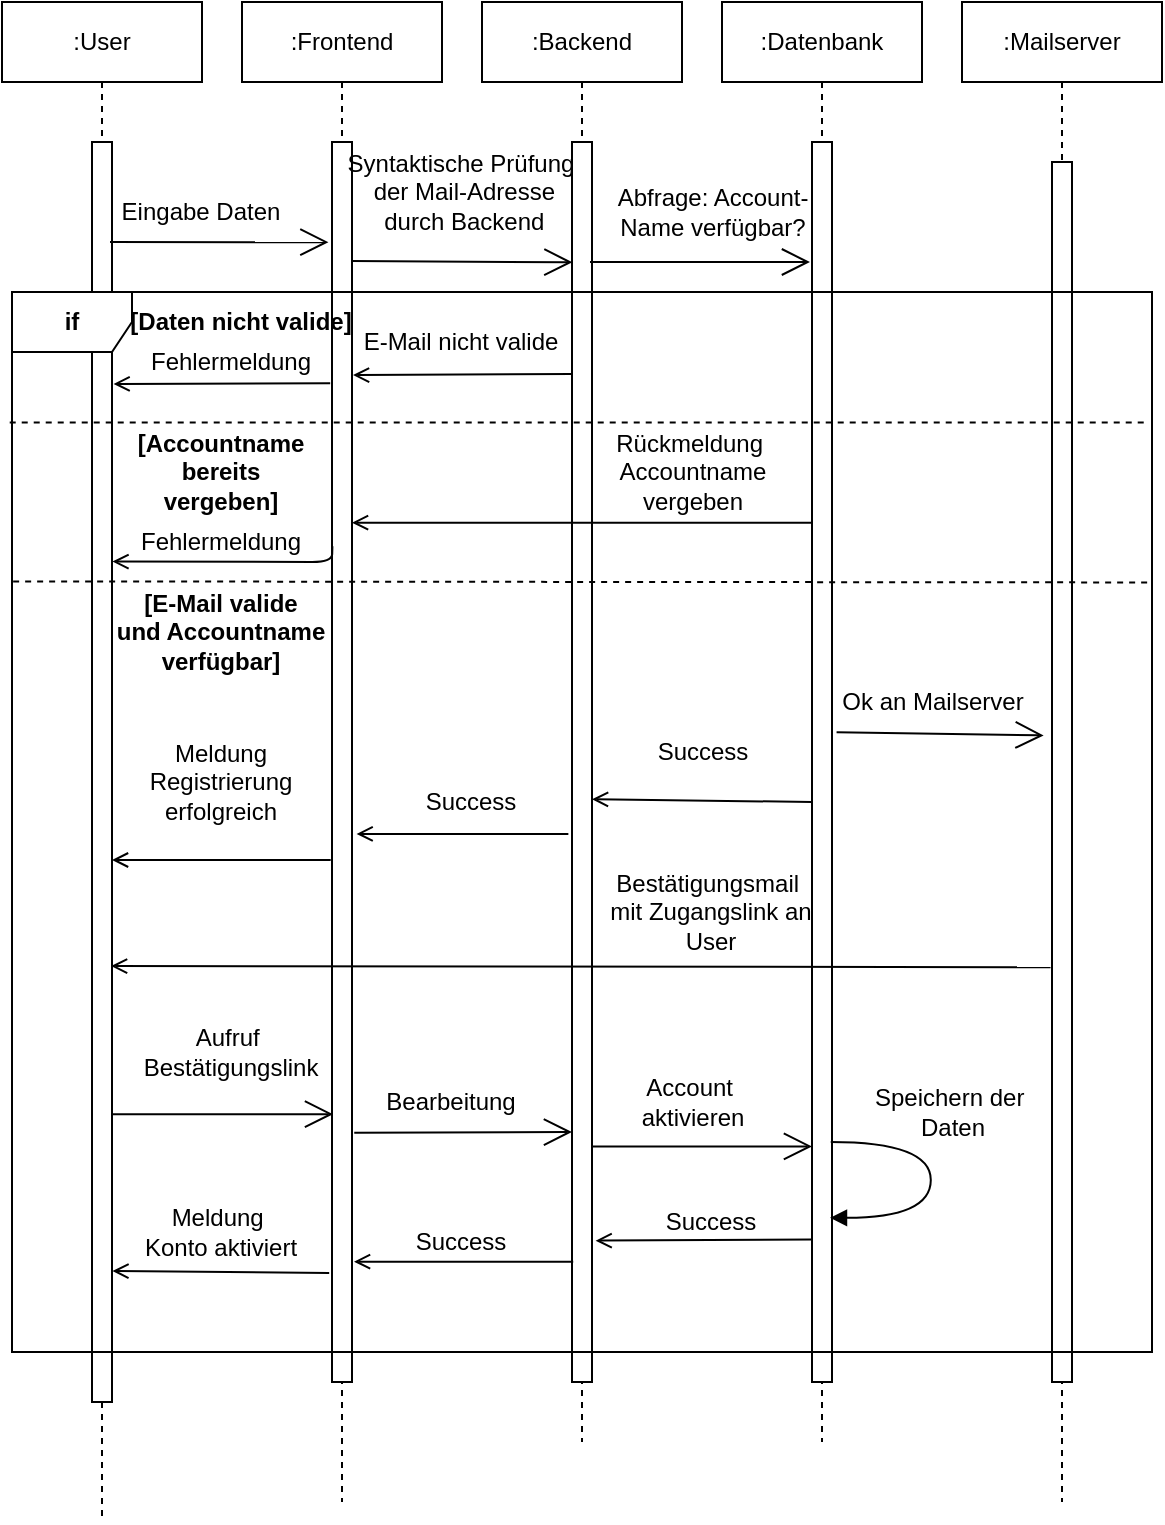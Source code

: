 <mxfile version="13.0.1" type="github"><diagram id="-3CYewLbxxC5UYUn9yij" name="Page-1"><mxGraphModel dx="746" dy="471" grid="1" gridSize="10" guides="1" tooltips="1" connect="1" arrows="1" fold="1" page="1" pageScale="1" pageWidth="827" pageHeight="1169" math="0" shadow="0"><root><mxCell id="0"/><mxCell id="1" parent="0"/><mxCell id="fmcX9gUHciAQbALgN0RA-1" value=":Frontend" style="shape=umlLifeline;perimeter=lifelinePerimeter;whiteSpace=wrap;html=1;container=1;collapsible=0;recursiveResize=0;outlineConnect=0;" vertex="1" parent="1"><mxGeometry x="360" y="50" width="100" height="750" as="geometry"/></mxCell><mxCell id="fmcX9gUHciAQbALgN0RA-10" value="" style="html=1;points=[];perimeter=orthogonalPerimeter;" vertex="1" parent="fmcX9gUHciAQbALgN0RA-1"><mxGeometry x="45" y="70" width="10" height="620" as="geometry"/></mxCell><mxCell id="fmcX9gUHciAQbALgN0RA-2" value=":User" style="shape=umlLifeline;perimeter=lifelinePerimeter;whiteSpace=wrap;html=1;container=1;collapsible=0;recursiveResize=0;outlineConnect=0;" vertex="1" parent="1"><mxGeometry x="240" y="50" width="100" height="760" as="geometry"/></mxCell><mxCell id="fmcX9gUHciAQbALgN0RA-7" value="" style="html=1;points=[];perimeter=orthogonalPerimeter;" vertex="1" parent="fmcX9gUHciAQbALgN0RA-2"><mxGeometry x="45" y="70" width="10" height="630" as="geometry"/></mxCell><mxCell id="fmcX9gUHciAQbALgN0RA-3" value=":Backend" style="shape=umlLifeline;perimeter=lifelinePerimeter;whiteSpace=wrap;html=1;container=1;collapsible=0;recursiveResize=0;outlineConnect=0;" vertex="1" parent="1"><mxGeometry x="480" y="50" width="100" height="720" as="geometry"/></mxCell><mxCell id="fmcX9gUHciAQbALgN0RA-11" value="" style="html=1;points=[];perimeter=orthogonalPerimeter;" vertex="1" parent="fmcX9gUHciAQbALgN0RA-3"><mxGeometry x="45" y="70" width="10" height="620" as="geometry"/></mxCell><mxCell id="fmcX9gUHciAQbALgN0RA-4" value=":Datenbank" style="shape=umlLifeline;perimeter=lifelinePerimeter;whiteSpace=wrap;html=1;container=1;collapsible=0;recursiveResize=0;outlineConnect=0;" vertex="1" parent="1"><mxGeometry x="600" y="50" width="100" height="720" as="geometry"/></mxCell><mxCell id="fmcX9gUHciAQbALgN0RA-12" value="" style="html=1;points=[];perimeter=orthogonalPerimeter;" vertex="1" parent="fmcX9gUHciAQbALgN0RA-4"><mxGeometry x="45" y="70" width="10" height="620" as="geometry"/></mxCell><mxCell id="fmcX9gUHciAQbALgN0RA-5" value=":Mailserver" style="shape=umlLifeline;perimeter=lifelinePerimeter;whiteSpace=wrap;html=1;container=1;collapsible=0;recursiveResize=0;outlineConnect=0;" vertex="1" parent="1"><mxGeometry x="720" y="50" width="100" height="750" as="geometry"/></mxCell><mxCell id="fmcX9gUHciAQbALgN0RA-13" value="" style="html=1;points=[];perimeter=orthogonalPerimeter;" vertex="1" parent="fmcX9gUHciAQbALgN0RA-5"><mxGeometry x="45" y="80" width="10" height="610" as="geometry"/></mxCell><mxCell id="fmcX9gUHciAQbALgN0RA-8" value="" style="endArrow=open;endFill=1;endSize=12;html=1;entryX=-0.006;entryY=1.002;entryDx=0;entryDy=0;entryPerimeter=0;" edge="1" parent="1" target="fmcX9gUHciAQbALgN0RA-14"><mxGeometry width="160" relative="1" as="geometry"><mxPoint x="294" y="170" as="sourcePoint"/><mxPoint x="400" y="170" as="targetPoint"/></mxGeometry></mxCell><mxCell id="fmcX9gUHciAQbALgN0RA-14" value="Syntaktische Prüfung&lt;br&gt;&amp;nbsp;der&amp;nbsp;Mail-Adresse&lt;br&gt;&amp;nbsp;durch Backend" style="text;html=1;align=center;verticalAlign=middle;resizable=0;points=[];autosize=1;" vertex="1" parent="1"><mxGeometry x="404" y="120" width="130" height="50" as="geometry"/></mxCell><mxCell id="fmcX9gUHciAQbALgN0RA-15" value="" style="endArrow=open;endFill=1;endSize=12;html=1;entryX=0.022;entryY=0.097;entryDx=0;entryDy=0;entryPerimeter=0;exitX=0.967;exitY=0.096;exitDx=0;exitDy=0;exitPerimeter=0;" edge="1" parent="1" source="fmcX9gUHciAQbALgN0RA-10" target="fmcX9gUHciAQbALgN0RA-11"><mxGeometry width="160" relative="1" as="geometry"><mxPoint x="420" y="180" as="sourcePoint"/><mxPoint x="520" y="174" as="targetPoint"/></mxGeometry></mxCell><mxCell id="fmcX9gUHciAQbALgN0RA-16" value="" style="endArrow=open;endFill=1;endSize=12;html=1;" edge="1" parent="1"><mxGeometry width="160" relative="1" as="geometry"><mxPoint x="534" y="180" as="sourcePoint"/><mxPoint x="644" y="180" as="targetPoint"/></mxGeometry></mxCell><mxCell id="fmcX9gUHciAQbALgN0RA-17" value="Abfrage: Account-&lt;br&gt;Name verfügbar?" style="text;html=1;align=center;verticalAlign=middle;resizable=0;points=[];autosize=1;" vertex="1" parent="1"><mxGeometry x="540" y="140" width="110" height="30" as="geometry"/></mxCell><mxCell id="fmcX9gUHciAQbALgN0RA-19" value="[Daten nicht valide]" style="text;html=1;align=center;verticalAlign=middle;resizable=0;points=[];autosize=1;fontStyle=1" vertex="1" parent="1"><mxGeometry x="294" y="200" width="130" height="20" as="geometry"/></mxCell><mxCell id="fmcX9gUHciAQbALgN0RA-22" value="" style="endArrow=none;endFill=0;endSize=12;html=1;startArrow=open;startFill=0;entryX=-0.033;entryY=0.187;entryDx=0;entryDy=0;entryPerimeter=0;exitX=1.05;exitY=0.188;exitDx=0;exitDy=0;exitPerimeter=0;" edge="1" parent="1" source="fmcX9gUHciAQbALgN0RA-10" target="fmcX9gUHciAQbALgN0RA-11"><mxGeometry width="160" relative="1" as="geometry"><mxPoint x="419" y="240" as="sourcePoint"/><mxPoint x="519" y="240" as="targetPoint"/></mxGeometry></mxCell><mxCell id="fmcX9gUHciAQbALgN0RA-23" value="E-Mail nicht valide" style="text;html=1;align=center;verticalAlign=middle;resizable=0;points=[];autosize=1;" vertex="1" parent="1"><mxGeometry x="414" y="210" width="110" height="20" as="geometry"/></mxCell><mxCell id="fmcX9gUHciAQbALgN0RA-24" value="" style="endArrow=none;endFill=0;endSize=12;html=1;startArrow=open;startFill=0;entryX=1.001;entryY=1.033;entryDx=0;entryDy=0;entryPerimeter=0;exitX=1.078;exitY=0.192;exitDx=0;exitDy=0;exitPerimeter=0;" edge="1" parent="1" source="fmcX9gUHciAQbALgN0RA-7" target="fmcX9gUHciAQbALgN0RA-25"><mxGeometry width="160" relative="1" as="geometry"><mxPoint x="300" y="250" as="sourcePoint"/><mxPoint x="400" y="250" as="targetPoint"/></mxGeometry></mxCell><mxCell id="fmcX9gUHciAQbALgN0RA-25" value="Fehlermeldung" style="text;html=1;align=center;verticalAlign=middle;resizable=0;points=[];autosize=1;" vertex="1" parent="1"><mxGeometry x="304" y="220" width="100" height="20" as="geometry"/></mxCell><mxCell id="fmcX9gUHciAQbALgN0RA-26" value="[Accountname&lt;br&gt;bereits &lt;br&gt;vergeben]" style="text;html=1;align=center;verticalAlign=middle;resizable=0;points=[];autosize=1;fontStyle=1" vertex="1" parent="1"><mxGeometry x="299" y="260" width="100" height="50" as="geometry"/></mxCell><mxCell id="fmcX9gUHciAQbALgN0RA-28" value="" style="endArrow=none;endFill=0;endSize=12;html=1;startArrow=open;startFill=0;entryX=-0.006;entryY=0.307;entryDx=0;entryDy=0;entryPerimeter=0;" edge="1" parent="1" source="fmcX9gUHciAQbALgN0RA-10" target="fmcX9gUHciAQbALgN0RA-12"><mxGeometry width="160" relative="1" as="geometry"><mxPoint x="540" y="340" as="sourcePoint"/><mxPoint x="640" y="340" as="targetPoint"/></mxGeometry></mxCell><mxCell id="fmcX9gUHciAQbALgN0RA-29" value="Rückmeldung&amp;nbsp;&lt;br&gt;Accountname&lt;br&gt;vergeben" style="text;html=1;align=center;verticalAlign=middle;resizable=0;points=[];autosize=1;" vertex="1" parent="1"><mxGeometry x="540" y="260" width="90" height="50" as="geometry"/></mxCell><mxCell id="fmcX9gUHciAQbALgN0RA-30" value="" style="endArrow=none;endFill=0;endSize=12;html=1;startArrow=open;startFill=0;entryX=0.02;entryY=0.326;entryDx=0;entryDy=0;entryPerimeter=0;exitX=1.022;exitY=0.333;exitDx=0;exitDy=0;exitPerimeter=0;" edge="1" parent="1" source="fmcX9gUHciAQbALgN0RA-7" target="fmcX9gUHciAQbALgN0RA-10"><mxGeometry width="160" relative="1" as="geometry"><mxPoint x="295" y="349" as="sourcePoint"/><mxPoint x="400" y="350" as="targetPoint"/><Array as="points"><mxPoint x="405" y="330"/></Array></mxGeometry></mxCell><mxCell id="fmcX9gUHciAQbALgN0RA-31" value="Fehlermeldung" style="text;html=1;align=center;verticalAlign=middle;resizable=0;points=[];autosize=1;" vertex="1" parent="1"><mxGeometry x="299" y="310" width="100" height="20" as="geometry"/></mxCell><mxCell id="fmcX9gUHciAQbALgN0RA-32" value="[E-Mail valide &lt;br&gt;und Accountname&lt;br&gt;verfügbar]" style="text;html=1;align=center;verticalAlign=middle;resizable=0;points=[];autosize=1;fontStyle=1" vertex="1" parent="1"><mxGeometry x="289" y="340" width="120" height="50" as="geometry"/></mxCell><mxCell id="fmcX9gUHciAQbALgN0RA-33" value="" style="endArrow=open;endFill=1;endSize=12;html=1;exitX=1.229;exitY=0.476;exitDx=0;exitDy=0;exitPerimeter=0;entryX=-0.418;entryY=0.47;entryDx=0;entryDy=0;entryPerimeter=0;" edge="1" parent="1" source="fmcX9gUHciAQbALgN0RA-12" target="fmcX9gUHciAQbALgN0RA-13"><mxGeometry width="160" relative="1" as="geometry"><mxPoint x="670" y="490" as="sourcePoint"/><mxPoint x="760" y="490" as="targetPoint"/></mxGeometry></mxCell><mxCell id="fmcX9gUHciAQbALgN0RA-34" value="Ok an Mailserver" style="text;html=1;align=center;verticalAlign=middle;resizable=0;points=[];autosize=1;" vertex="1" parent="1"><mxGeometry x="650" y="390" width="110" height="20" as="geometry"/></mxCell><mxCell id="fmcX9gUHciAQbALgN0RA-36" value="Speichern der&amp;nbsp;&lt;br&gt;Daten" style="text;html=1;align=center;verticalAlign=middle;resizable=0;points=[];autosize=1;" vertex="1" parent="1"><mxGeometry x="670" y="590" width="90" height="30" as="geometry"/></mxCell><mxCell id="fmcX9gUHciAQbALgN0RA-37" value="" style="endArrow=none;endFill=0;endSize=12;html=1;startArrow=open;startFill=0;exitX=1;exitY=0.53;exitDx=0;exitDy=0;exitPerimeter=0;" edge="1" parent="1" source="fmcX9gUHciAQbALgN0RA-11"><mxGeometry width="160" relative="1" as="geometry"><mxPoint x="540" y="500" as="sourcePoint"/><mxPoint x="645" y="450" as="targetPoint"/></mxGeometry></mxCell><mxCell id="fmcX9gUHciAQbALgN0RA-38" value="" style="endArrow=none;endFill=0;endSize=12;html=1;startArrow=open;startFill=0;exitX=1.229;exitY=0.558;exitDx=0;exitDy=0;exitPerimeter=0;entryX=-0.182;entryY=0.558;entryDx=0;entryDy=0;entryPerimeter=0;" edge="1" parent="1" source="fmcX9gUHciAQbALgN0RA-10" target="fmcX9gUHciAQbALgN0RA-11"><mxGeometry width="160" relative="1" as="geometry"><mxPoint x="424" y="510" as="sourcePoint"/><mxPoint x="524" y="510" as="targetPoint"/></mxGeometry></mxCell><mxCell id="fmcX9gUHciAQbALgN0RA-39" value="Success&lt;br&gt;" style="text;html=1;align=center;verticalAlign=middle;resizable=0;points=[];autosize=1;" vertex="1" parent="1"><mxGeometry x="560" y="415" width="60" height="20" as="geometry"/></mxCell><mxCell id="fmcX9gUHciAQbALgN0RA-40" value="Success" style="text;html=1;align=center;verticalAlign=middle;resizable=0;points=[];autosize=1;" vertex="1" parent="1"><mxGeometry x="444" y="440" width="60" height="20" as="geometry"/></mxCell><mxCell id="fmcX9gUHciAQbALgN0RA-41" value="Meldung&lt;br&gt;Registrierung&lt;br&gt;erfolgreich" style="text;html=1;align=center;verticalAlign=middle;resizable=0;points=[];autosize=1;" vertex="1" parent="1"><mxGeometry x="304" y="415" width="90" height="50" as="geometry"/></mxCell><mxCell id="fmcX9gUHciAQbALgN0RA-42" value="Bestätigungsmail&amp;nbsp;&lt;br&gt;mit Zugangslink an&lt;br&gt;User" style="text;html=1;align=center;verticalAlign=middle;resizable=0;points=[];autosize=1;" vertex="1" parent="1"><mxGeometry x="534" y="480" width="120" height="50" as="geometry"/></mxCell><mxCell id="fmcX9gUHciAQbALgN0RA-45" value="Aufruf&amp;nbsp;&lt;br&gt;Bestätigungslink" style="text;html=1;align=center;verticalAlign=middle;resizable=0;points=[];autosize=1;" vertex="1" parent="1"><mxGeometry x="304" y="560" width="100" height="30" as="geometry"/></mxCell><mxCell id="fmcX9gUHciAQbALgN0RA-46" value="Bearbeitung&lt;br&gt;" style="text;html=1;align=center;verticalAlign=middle;resizable=0;points=[];autosize=1;" vertex="1" parent="1"><mxGeometry x="424" y="590" width="80" height="20" as="geometry"/></mxCell><mxCell id="fmcX9gUHciAQbALgN0RA-47" value="Account&amp;nbsp;&lt;br&gt;aktivieren" style="text;html=1;align=center;verticalAlign=middle;resizable=0;points=[];autosize=1;" vertex="1" parent="1"><mxGeometry x="550" y="585" width="70" height="30" as="geometry"/></mxCell><mxCell id="fmcX9gUHciAQbALgN0RA-48" value="Success&lt;br&gt;" style="text;html=1;align=center;verticalAlign=middle;resizable=0;points=[];autosize=1;" vertex="1" parent="1"><mxGeometry x="564" y="650" width="60" height="20" as="geometry"/></mxCell><mxCell id="fmcX9gUHciAQbALgN0RA-49" value="Success" style="text;html=1;align=center;verticalAlign=middle;resizable=0;points=[];autosize=1;" vertex="1" parent="1"><mxGeometry x="439" y="660" width="60" height="20" as="geometry"/></mxCell><mxCell id="fmcX9gUHciAQbALgN0RA-50" value="Meldung&amp;nbsp;&lt;br&gt;Konto aktiviert" style="text;html=1;align=center;verticalAlign=middle;resizable=0;points=[];autosize=1;" vertex="1" parent="1"><mxGeometry x="304" y="650" width="90" height="30" as="geometry"/></mxCell><mxCell id="fmcX9gUHciAQbALgN0RA-52" value="" style="endArrow=none;endFill=0;endSize=12;html=1;startArrow=open;startFill=0;entryX=-0.065;entryY=0.579;entryDx=0;entryDy=0;entryPerimeter=0;" edge="1" parent="1" target="fmcX9gUHciAQbALgN0RA-10"><mxGeometry width="160" relative="1" as="geometry"><mxPoint x="295" y="479" as="sourcePoint"/><mxPoint x="406" y="510.26" as="targetPoint"/></mxGeometry></mxCell><mxCell id="fmcX9gUHciAQbALgN0RA-53" value="" style="endArrow=none;endFill=0;endSize=12;html=1;startArrow=open;startFill=0;entryX=-0.071;entryY=0.66;entryDx=0;entryDy=0;entryPerimeter=0;exitX=0.952;exitY=0.654;exitDx=0;exitDy=0;exitPerimeter=0;" edge="1" parent="1" source="fmcX9gUHciAQbALgN0RA-7" target="fmcX9gUHciAQbALgN0RA-13"><mxGeometry width="160" relative="1" as="geometry"><mxPoint x="550" y="570" as="sourcePoint"/><mxPoint x="710" y="570" as="targetPoint"/></mxGeometry></mxCell><mxCell id="fmcX9gUHciAQbALgN0RA-54" value="" style="endArrow=open;endFill=1;endSize=12;html=1;entryX=0.053;entryY=0.784;entryDx=0;entryDy=0;entryPerimeter=0;" edge="1" parent="1" source="fmcX9gUHciAQbALgN0RA-7" target="fmcX9gUHciAQbALgN0RA-10"><mxGeometry width="160" relative="1" as="geometry"><mxPoint x="294" y="630" as="sourcePoint"/><mxPoint x="400" y="630" as="targetPoint"/></mxGeometry></mxCell><mxCell id="fmcX9gUHciAQbALgN0RA-55" value="" style="endArrow=open;endFill=1;endSize=12;html=1;exitX=1.112;exitY=0.799;exitDx=0;exitDy=0;exitPerimeter=0;" edge="1" parent="1" source="fmcX9gUHciAQbALgN0RA-10"><mxGeometry width="160" relative="1" as="geometry"><mxPoint x="414" y="630" as="sourcePoint"/><mxPoint x="525" y="615" as="targetPoint"/></mxGeometry></mxCell><mxCell id="fmcX9gUHciAQbALgN0RA-56" value="" style="endArrow=open;endFill=1;endSize=12;html=1;exitX=1.032;exitY=0.81;exitDx=0;exitDy=0;exitPerimeter=0;" edge="1" parent="1" source="fmcX9gUHciAQbALgN0RA-11" target="fmcX9gUHciAQbALgN0RA-12"><mxGeometry width="160" relative="1" as="geometry"><mxPoint x="540" y="630" as="sourcePoint"/><mxPoint x="640" y="630" as="targetPoint"/></mxGeometry></mxCell><mxCell id="fmcX9gUHciAQbALgN0RA-57" value="" style="endArrow=none;endFill=0;endSize=12;html=1;startArrow=open;startFill=0;entryX=-0.016;entryY=0.885;entryDx=0;entryDy=0;entryPerimeter=0;exitX=1.18;exitY=0.886;exitDx=0;exitDy=0;exitPerimeter=0;" edge="1" parent="1" source="fmcX9gUHciAQbALgN0RA-11" target="fmcX9gUHciAQbALgN0RA-12"><mxGeometry width="160" relative="1" as="geometry"><mxPoint x="540" y="700" as="sourcePoint"/><mxPoint x="640" y="700" as="targetPoint"/></mxGeometry></mxCell><mxCell id="fmcX9gUHciAQbALgN0RA-58" value="" style="endArrow=none;endFill=0;endSize=12;html=1;startArrow=open;startFill=0;entryX=0.06;entryY=0.903;entryDx=0;entryDy=0;entryPerimeter=0;exitX=1.1;exitY=0.903;exitDx=0;exitDy=0;exitPerimeter=0;" edge="1" parent="1" source="fmcX9gUHciAQbALgN0RA-10" target="fmcX9gUHciAQbALgN0RA-11"><mxGeometry width="160" relative="1" as="geometry"><mxPoint x="420" y="710" as="sourcePoint"/><mxPoint x="520" y="710" as="targetPoint"/></mxGeometry></mxCell><mxCell id="fmcX9gUHciAQbALgN0RA-59" value="" style="endArrow=none;endFill=0;endSize=12;html=1;startArrow=open;startFill=0;entryX=-0.14;entryY=0.912;entryDx=0;entryDy=0;entryPerimeter=0;exitX=1.02;exitY=0.896;exitDx=0;exitDy=0;exitPerimeter=0;" edge="1" parent="1" source="fmcX9gUHciAQbALgN0RA-7" target="fmcX9gUHciAQbALgN0RA-10"><mxGeometry width="160" relative="1" as="geometry"><mxPoint x="309" y="720" as="sourcePoint"/><mxPoint x="399" y="720" as="targetPoint"/></mxGeometry></mxCell><mxCell id="fmcX9gUHciAQbALgN0RA-60" value="" style="endArrow=none;dashed=1;html=1;exitX=-0.002;exitY=0.123;exitDx=0;exitDy=0;exitPerimeter=0;entryX=0.998;entryY=0.123;entryDx=0;entryDy=0;entryPerimeter=0;" edge="1" parent="1" source="fmcX9gUHciAQbALgN0RA-18" target="fmcX9gUHciAQbALgN0RA-18"><mxGeometry width="50" height="50" relative="1" as="geometry"><mxPoint x="450" y="200" as="sourcePoint"/><mxPoint x="500" y="150" as="targetPoint"/></mxGeometry></mxCell><mxCell id="fmcX9gUHciAQbALgN0RA-61" value="" style="endArrow=none;dashed=1;html=1;exitX=0.001;exitY=0.273;exitDx=0;exitDy=0;exitPerimeter=0;entryX=0.999;entryY=0.274;entryDx=0;entryDy=0;entryPerimeter=0;" edge="1" parent="1" source="fmcX9gUHciAQbALgN0RA-18" target="fmcX9gUHciAQbALgN0RA-18"><mxGeometry width="50" height="50" relative="1" as="geometry"><mxPoint x="244.43" y="370" as="sourcePoint"/><mxPoint x="815" y="371.59" as="targetPoint"/></mxGeometry></mxCell><mxCell id="fmcX9gUHciAQbALgN0RA-9" value="Eingabe Daten" style="text;html=1;align=center;verticalAlign=middle;resizable=0;points=[];autosize=1;" vertex="1" parent="1"><mxGeometry x="294" y="145" width="90" height="20" as="geometry"/></mxCell><mxCell id="fmcX9gUHciAQbALgN0RA-64" value="" style="html=1;verticalAlign=bottom;endArrow=block;labelBackgroundColor=none;fontFamily=Verdana;fontSize=12;elbow=vertical;edgeStyle=orthogonalEdgeStyle;curved=1;entryX=1;entryY=0.286;entryPerimeter=0;" edge="1" parent="1"><mxGeometry relative="1" as="geometry"><mxPoint x="654.38" y="620" as="sourcePoint"/><mxPoint x="654" y="657.92" as="targetPoint"/><Array as="points"><mxPoint x="704.38" y="620"/><mxPoint x="704.38" y="658"/></Array></mxGeometry></mxCell><mxCell id="fmcX9gUHciAQbALgN0RA-18" value="&lt;b&gt;if&lt;/b&gt;" style="shape=umlFrame;whiteSpace=wrap;html=1;" vertex="1" parent="1"><mxGeometry x="245" y="195" width="570" height="530" as="geometry"/></mxCell></root></mxGraphModel></diagram></mxfile>